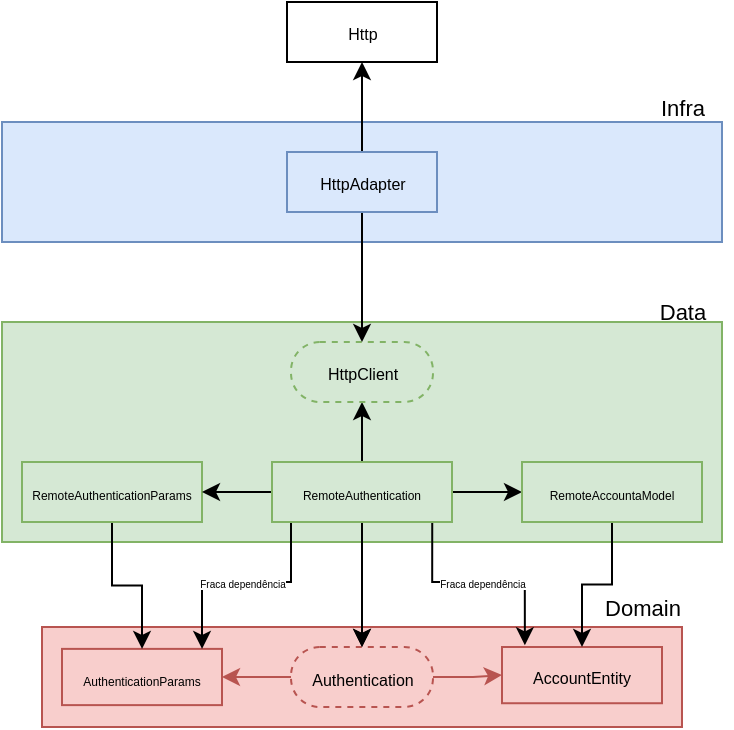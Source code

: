 <mxfile version="22.1.0" type="github">
  <diagram name="Página-1" id="pkjaOMn2NqMD779csTE3">
    <mxGraphModel dx="667" dy="349" grid="1" gridSize="10" guides="1" tooltips="1" connect="1" arrows="1" fold="1" page="1" pageScale="1" pageWidth="827" pageHeight="1169" math="0" shadow="0">
      <root>
        <mxCell id="0" />
        <mxCell id="1" parent="0" />
        <mxCell id="49VqL4aRQIc2pW3SHKcT-3" value="" style="rounded=0;whiteSpace=wrap;html=1;fillColor=#f8cecc;strokeColor=#b85450;" vertex="1" parent="1">
          <mxGeometry x="260" y="1082.5" width="320" height="50" as="geometry" />
        </mxCell>
        <mxCell id="49VqL4aRQIc2pW3SHKcT-7" value="" style="edgeStyle=orthogonalEdgeStyle;rounded=0;orthogonalLoop=1;jettySize=auto;html=1;labelBorderColor=none;fillColor=#f8cecc;strokeColor=#b85450;" edge="1" parent="1" source="49VqL4aRQIc2pW3SHKcT-2" target="49VqL4aRQIc2pW3SHKcT-4">
          <mxGeometry relative="1" as="geometry" />
        </mxCell>
        <mxCell id="49VqL4aRQIc2pW3SHKcT-8" value="" style="edgeStyle=orthogonalEdgeStyle;rounded=0;orthogonalLoop=1;jettySize=auto;html=1;fillColor=#f8cecc;strokeColor=#b85450;" edge="1" parent="1" source="49VqL4aRQIc2pW3SHKcT-2" target="49VqL4aRQIc2pW3SHKcT-5">
          <mxGeometry relative="1" as="geometry" />
        </mxCell>
        <mxCell id="49VqL4aRQIc2pW3SHKcT-2" value="&lt;font style=&quot;font-size: 8px;&quot;&gt;Authentication&lt;/font&gt;" style="rounded=1;whiteSpace=wrap;html=1;arcSize=48;glass=0;shadow=0;dashed=1;fillColor=#f8cecc;strokeColor=#b85450;" vertex="1" parent="1">
          <mxGeometry x="384.5" y="1092.5" width="71" height="30" as="geometry" />
        </mxCell>
        <mxCell id="49VqL4aRQIc2pW3SHKcT-4" value="&lt;font style=&quot;font-size: 6px;&quot;&gt;AuthenticationParams&lt;/font&gt;" style="rounded=0;whiteSpace=wrap;html=1;fillColor=#f8cecc;strokeColor=#b85450;" vertex="1" parent="1">
          <mxGeometry x="270" y="1093.44" width="80" height="28.12" as="geometry" />
        </mxCell>
        <mxCell id="49VqL4aRQIc2pW3SHKcT-5" value="&lt;font style=&quot;font-size: 8px;&quot;&gt;AccountEntity&lt;/font&gt;" style="rounded=0;whiteSpace=wrap;html=1;fillColor=#f8cecc;strokeColor=#b85450;" vertex="1" parent="1">
          <mxGeometry x="490" y="1092.5" width="80" height="28.12" as="geometry" />
        </mxCell>
        <mxCell id="49VqL4aRQIc2pW3SHKcT-20" value="" style="edgeStyle=orthogonalEdgeStyle;rounded=0;orthogonalLoop=1;jettySize=auto;html=1;" edge="1" parent="1" source="49VqL4aRQIc2pW3SHKcT-9" target="49VqL4aRQIc2pW3SHKcT-2">
          <mxGeometry relative="1" as="geometry" />
        </mxCell>
        <mxCell id="49VqL4aRQIc2pW3SHKcT-9" value="" style="rounded=0;whiteSpace=wrap;html=1;fillColor=#d5e8d4;strokeColor=#82b366;" vertex="1" parent="1">
          <mxGeometry x="240" y="930" width="360" height="110" as="geometry" />
        </mxCell>
        <mxCell id="49VqL4aRQIc2pW3SHKcT-21" value="" style="edgeStyle=orthogonalEdgeStyle;rounded=0;orthogonalLoop=1;jettySize=auto;html=1;" edge="1" parent="1" source="49VqL4aRQIc2pW3SHKcT-10" target="49VqL4aRQIc2pW3SHKcT-4">
          <mxGeometry relative="1" as="geometry" />
        </mxCell>
        <mxCell id="49VqL4aRQIc2pW3SHKcT-10" value="&lt;font style=&quot;font-size: 6px;&quot;&gt;RemoteAuthenticationParams&lt;/font&gt;" style="rounded=0;whiteSpace=wrap;html=1;fillColor=#d5e8d4;strokeColor=#82b366;" vertex="1" parent="1">
          <mxGeometry x="250" y="1000" width="90" height="30" as="geometry" />
        </mxCell>
        <mxCell id="49VqL4aRQIc2pW3SHKcT-16" value="" style="edgeStyle=orthogonalEdgeStyle;rounded=0;orthogonalLoop=1;jettySize=auto;html=1;" edge="1" parent="1" source="49VqL4aRQIc2pW3SHKcT-12" target="49VqL4aRQIc2pW3SHKcT-10">
          <mxGeometry relative="1" as="geometry" />
        </mxCell>
        <mxCell id="49VqL4aRQIc2pW3SHKcT-17" value="" style="edgeStyle=orthogonalEdgeStyle;rounded=0;orthogonalLoop=1;jettySize=auto;html=1;" edge="1" parent="1" source="49VqL4aRQIc2pW3SHKcT-12" target="49VqL4aRQIc2pW3SHKcT-13">
          <mxGeometry relative="1" as="geometry" />
        </mxCell>
        <mxCell id="49VqL4aRQIc2pW3SHKcT-18" value="" style="edgeStyle=orthogonalEdgeStyle;rounded=0;orthogonalLoop=1;jettySize=auto;html=1;" edge="1" parent="1" source="49VqL4aRQIc2pW3SHKcT-12" target="49VqL4aRQIc2pW3SHKcT-15">
          <mxGeometry relative="1" as="geometry" />
        </mxCell>
        <mxCell id="49VqL4aRQIc2pW3SHKcT-24" value="" style="edgeStyle=orthogonalEdgeStyle;rounded=0;orthogonalLoop=1;jettySize=auto;html=1;" edge="1" parent="1" source="49VqL4aRQIc2pW3SHKcT-12" target="49VqL4aRQIc2pW3SHKcT-2">
          <mxGeometry relative="1" as="geometry" />
        </mxCell>
        <mxCell id="49VqL4aRQIc2pW3SHKcT-12" value="&lt;font style=&quot;font-size: 6px;&quot;&gt;RemoteAuthentication&lt;/font&gt;" style="rounded=0;whiteSpace=wrap;html=1;fillColor=#d5e8d4;strokeColor=#82b366;" vertex="1" parent="1">
          <mxGeometry x="375" y="1000" width="90" height="30" as="geometry" />
        </mxCell>
        <mxCell id="49VqL4aRQIc2pW3SHKcT-22" value="" style="edgeStyle=orthogonalEdgeStyle;rounded=0;orthogonalLoop=1;jettySize=auto;html=1;" edge="1" parent="1" source="49VqL4aRQIc2pW3SHKcT-13" target="49VqL4aRQIc2pW3SHKcT-5">
          <mxGeometry relative="1" as="geometry" />
        </mxCell>
        <mxCell id="49VqL4aRQIc2pW3SHKcT-13" value="&lt;span style=&quot;font-size: 6px;&quot;&gt;RemoteAccountaModel&lt;/span&gt;" style="rounded=0;whiteSpace=wrap;html=1;fillColor=#d5e8d4;strokeColor=#82b366;" vertex="1" parent="1">
          <mxGeometry x="500" y="1000" width="90" height="30" as="geometry" />
        </mxCell>
        <mxCell id="49VqL4aRQIc2pW3SHKcT-15" value="&lt;font style=&quot;font-size: 8px;&quot;&gt;HttpClient&lt;/font&gt;" style="rounded=1;whiteSpace=wrap;html=1;arcSize=48;glass=0;shadow=0;dashed=1;fillColor=#d5e8d4;strokeColor=#82b366;" vertex="1" parent="1">
          <mxGeometry x="384.5" y="940" width="71" height="30" as="geometry" />
        </mxCell>
        <mxCell id="49VqL4aRQIc2pW3SHKcT-26" value="" style="edgeStyle=orthogonalEdgeStyle;orthogonalLoop=1;jettySize=auto;html=1;entryX=0.875;entryY=0;entryDx=0;entryDy=0;entryPerimeter=0;rounded=0;labelBorderColor=none;labelBackgroundColor=#FFFFFF;" edge="1" parent="1" target="49VqL4aRQIc2pW3SHKcT-4">
          <mxGeometry relative="1" as="geometry">
            <mxPoint x="384.5" y="1030.44" as="sourcePoint" />
            <mxPoint x="384.5" y="1093.44" as="targetPoint" />
            <Array as="points">
              <mxPoint x="385" y="1060" />
              <mxPoint x="340" y="1060" />
            </Array>
          </mxGeometry>
        </mxCell>
        <mxCell id="49VqL4aRQIc2pW3SHKcT-31" value="Fraca dependência" style="edgeLabel;html=1;align=center;verticalAlign=middle;resizable=0;points=[];fontSize=5;fontFamily=Helvetica;fontColor=default;" vertex="1" connectable="0" parent="49VqL4aRQIc2pW3SHKcT-26">
          <mxGeometry x="0.208" relative="1" as="geometry">
            <mxPoint x="11" as="offset" />
          </mxGeometry>
        </mxCell>
        <mxCell id="49VqL4aRQIc2pW3SHKcT-27" value="" style="edgeStyle=orthogonalEdgeStyle;rounded=0;orthogonalLoop=1;jettySize=auto;html=1;entryX=0.143;entryY=-0.031;entryDx=0;entryDy=0;entryPerimeter=0;" edge="1" parent="1" target="49VqL4aRQIc2pW3SHKcT-5">
          <mxGeometry relative="1" as="geometry">
            <mxPoint x="455.12" y="1030.44" as="sourcePoint" />
            <mxPoint x="455.12" y="1093.44" as="targetPoint" />
            <Array as="points">
              <mxPoint x="455" y="1060" />
              <mxPoint x="501" y="1060" />
            </Array>
          </mxGeometry>
        </mxCell>
        <mxCell id="49VqL4aRQIc2pW3SHKcT-32" value="Fraca dependência" style="edgeLabel;html=1;align=center;verticalAlign=middle;resizable=0;points=[];fontSize=5;fontFamily=Helvetica;fontColor=default;" vertex="1" connectable="0" parent="1">
          <mxGeometry x="480.0" y="1060" as="geometry" />
        </mxCell>
        <mxCell id="49VqL4aRQIc2pW3SHKcT-33" value="" style="rounded=0;whiteSpace=wrap;html=1;fontFamily=Helvetica;fontSize=11;fillColor=#dae8fc;strokeColor=#6c8ebf;" vertex="1" parent="1">
          <mxGeometry x="240" y="830" width="360" height="60" as="geometry" />
        </mxCell>
        <mxCell id="49VqL4aRQIc2pW3SHKcT-36" value="" style="edgeStyle=orthogonalEdgeStyle;shape=connector;rounded=0;orthogonalLoop=1;jettySize=auto;html=1;labelBackgroundColor=default;strokeColor=default;align=center;verticalAlign=middle;fontFamily=Helvetica;fontSize=11;fontColor=default;endArrow=classic;" edge="1" parent="1" source="49VqL4aRQIc2pW3SHKcT-35" target="49VqL4aRQIc2pW3SHKcT-15">
          <mxGeometry relative="1" as="geometry" />
        </mxCell>
        <mxCell id="49VqL4aRQIc2pW3SHKcT-40" value="" style="edgeStyle=orthogonalEdgeStyle;shape=connector;rounded=0;orthogonalLoop=1;jettySize=auto;html=1;labelBackgroundColor=default;strokeColor=default;align=center;verticalAlign=middle;fontFamily=Helvetica;fontSize=11;fontColor=default;endArrow=classic;" edge="1" parent="1" source="49VqL4aRQIc2pW3SHKcT-35" target="49VqL4aRQIc2pW3SHKcT-37">
          <mxGeometry relative="1" as="geometry" />
        </mxCell>
        <mxCell id="49VqL4aRQIc2pW3SHKcT-35" value="&lt;font style=&quot;font-size: 8px;&quot;&gt;HttpAdapter&lt;/font&gt;" style="rounded=0;whiteSpace=wrap;html=1;fillColor=#dae8fc;strokeColor=#6c8ebf;" vertex="1" parent="1">
          <mxGeometry x="382.5" y="845" width="75" height="30" as="geometry" />
        </mxCell>
        <mxCell id="49VqL4aRQIc2pW3SHKcT-37" value="&lt;font style=&quot;font-size: 8px;&quot;&gt;Http&lt;/font&gt;" style="rounded=0;whiteSpace=wrap;html=1;" vertex="1" parent="1">
          <mxGeometry x="382.5" y="770" width="75" height="30" as="geometry" />
        </mxCell>
        <mxCell id="49VqL4aRQIc2pW3SHKcT-41" value="Infra" style="text;html=1;align=center;verticalAlign=middle;resizable=0;points=[];autosize=1;strokeColor=none;fillColor=none;fontSize=11;fontFamily=Helvetica;fontColor=default;" vertex="1" parent="1">
          <mxGeometry x="555" y="808" width="50" height="30" as="geometry" />
        </mxCell>
        <mxCell id="49VqL4aRQIc2pW3SHKcT-42" value="Data" style="text;html=1;align=center;verticalAlign=middle;resizable=0;points=[];autosize=1;strokeColor=none;fillColor=none;fontSize=11;fontFamily=Helvetica;fontColor=default;" vertex="1" parent="1">
          <mxGeometry x="555" y="910" width="50" height="30" as="geometry" />
        </mxCell>
        <mxCell id="49VqL4aRQIc2pW3SHKcT-43" value="Domain&lt;br&gt;" style="text;html=1;align=center;verticalAlign=middle;resizable=0;points=[];autosize=1;strokeColor=none;fillColor=none;fontSize=11;fontFamily=Helvetica;fontColor=default;" vertex="1" parent="1">
          <mxGeometry x="530" y="1058" width="60" height="30" as="geometry" />
        </mxCell>
      </root>
    </mxGraphModel>
  </diagram>
</mxfile>
